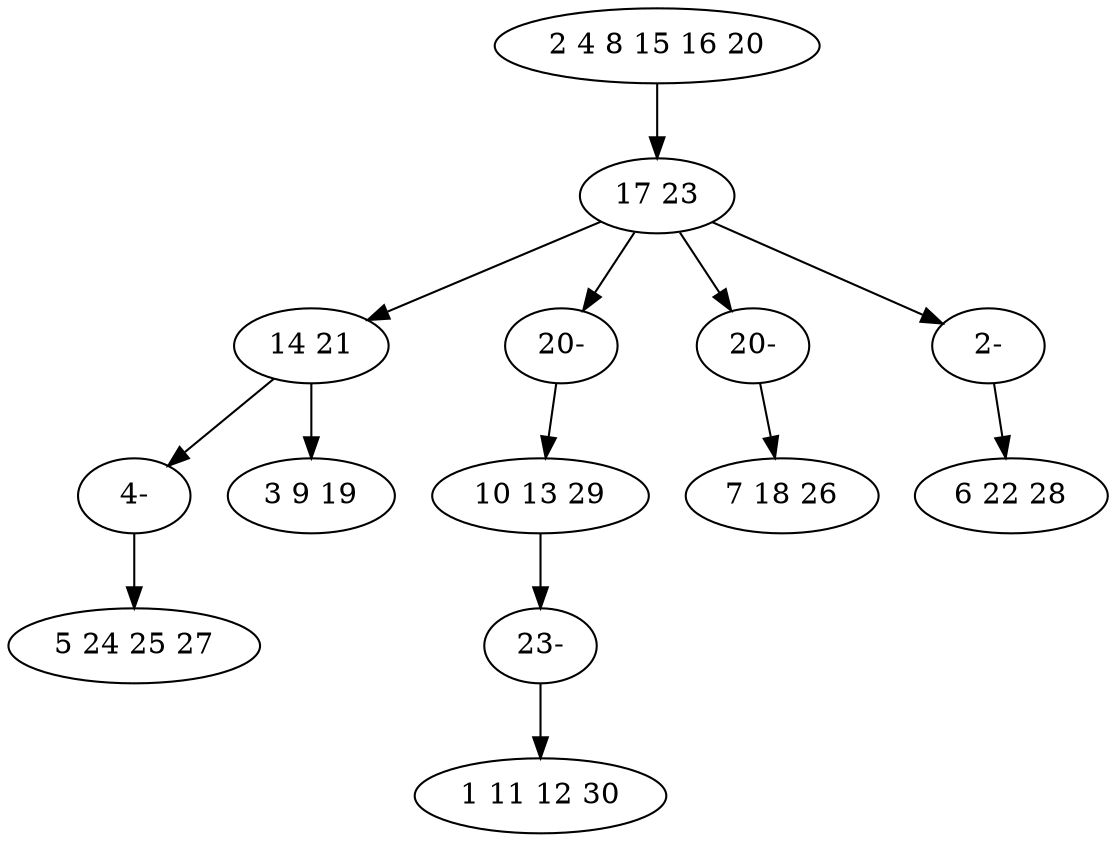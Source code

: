 digraph true_tree {
	"0" -> "1"
	"1" -> "2"
	"2" -> "12"
	"1" -> "9"
	"2" -> "5"
	"1" -> "13"
	"1" -> "11"
	"4" -> "10"
	"9" -> "4"
	"10" -> "8"
	"11" -> "7"
	"12" -> "3"
	"13" -> "6"
	"0" [label="2 4 8 15 16 20"];
	"1" [label="17 23"];
	"2" [label="14 21"];
	"3" [label="5 24 25 27"];
	"4" [label="10 13 29"];
	"5" [label="3 9 19"];
	"6" [label="7 18 26"];
	"7" [label="6 22 28"];
	"8" [label="1 11 12 30"];
	"9" [label="20-"];
	"10" [label="23-"];
	"11" [label="2-"];
	"12" [label="4-"];
	"13" [label="20-"];
}
